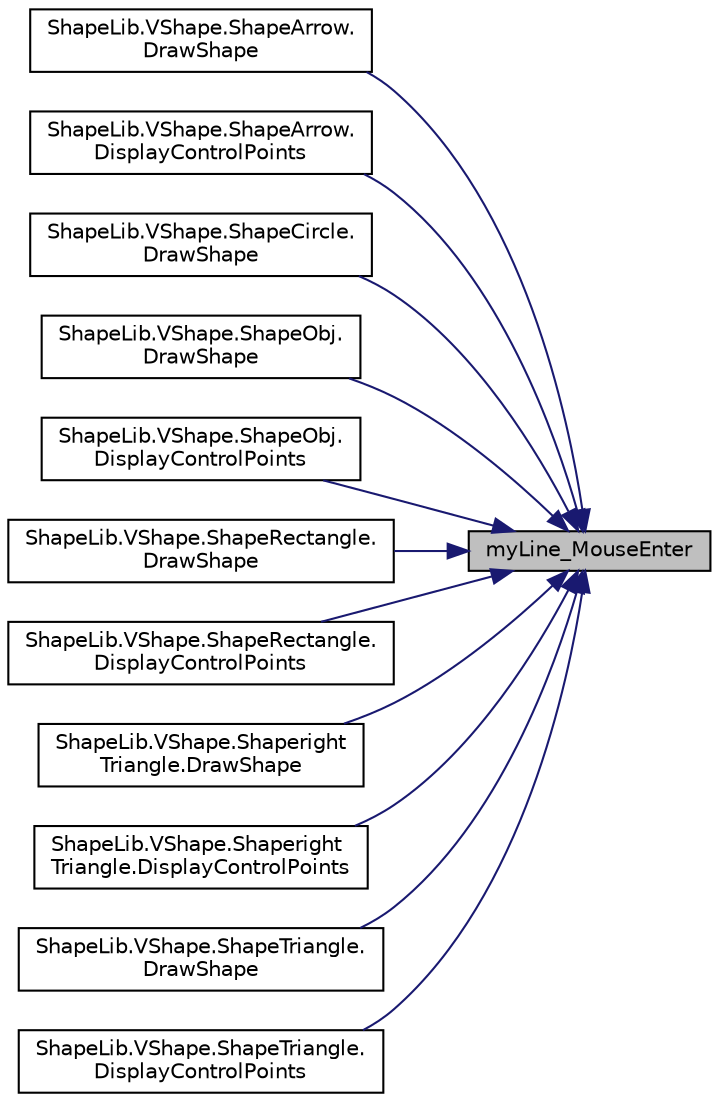 digraph "myLine_MouseEnter"
{
 // LATEX_PDF_SIZE
  edge [fontname="Helvetica",fontsize="10",labelfontname="Helvetica",labelfontsize="10"];
  node [fontname="Helvetica",fontsize="10",shape=record];
  rankdir="RL";
  Node34 [label="myLine_MouseEnter",height=0.2,width=0.4,color="black", fillcolor="grey75", style="filled", fontcolor="black",tooltip=" "];
  Node34 -> Node35 [dir="back",color="midnightblue",fontsize="10",style="solid",fontname="Helvetica"];
  Node35 [label="ShapeLib.VShape.ShapeArrow.\lDrawShape",height=0.2,width=0.4,color="black", fillcolor="white", style="filled",URL="$classShapeLib_1_1VShape_1_1ShapeArrow.html#af4dbd742b08c55e62c755ba28ce3e3e6",tooltip="依data 繪製,如果是第一次畫要新建shape, 更新的話只要更新最後一點"];
  Node34 -> Node36 [dir="back",color="midnightblue",fontsize="10",style="solid",fontname="Helvetica"];
  Node36 [label="ShapeLib.VShape.ShapeArrow.\lDisplayControlPoints",height=0.2,width=0.4,color="black", fillcolor="white", style="filled",URL="$classShapeLib_1_1VShape_1_1ShapeArrow.html#a909f144514c579da6aa24b64f4664ad4",tooltip=" "];
  Node34 -> Node37 [dir="back",color="midnightblue",fontsize="10",style="solid",fontname="Helvetica"];
  Node37 [label="ShapeLib.VShape.ShapeCircle.\lDrawShape",height=0.2,width=0.4,color="black", fillcolor="white", style="filled",URL="$classShapeLib_1_1VShape_1_1ShapeCircle.html#af4dbd742b08c55e62c755ba28ce3e3e6",tooltip="依data 繪製,如果是第一次畫要新建shape, 更新的話只要更新最後一點"];
  Node34 -> Node38 [dir="back",color="midnightblue",fontsize="10",style="solid",fontname="Helvetica"];
  Node38 [label="ShapeLib.VShape.ShapeObj.\lDrawShape",height=0.2,width=0.4,color="black", fillcolor="white", style="filled",URL="$classShapeLib_1_1VShape_1_1ShapeObj.html#aee20f6124b393f1239de189be326e1e7",tooltip="依data 繪製,如果是第一次畫要新建shape, 更新的話只要更新最後一點"];
  Node34 -> Node39 [dir="back",color="midnightblue",fontsize="10",style="solid",fontname="Helvetica"];
  Node39 [label="ShapeLib.VShape.ShapeObj.\lDisplayControlPoints",height=0.2,width=0.4,color="black", fillcolor="white", style="filled",URL="$classShapeLib_1_1VShape_1_1ShapeObj.html#abc02455708c35d87e388a6c4fb87a69b",tooltip=" "];
  Node34 -> Node40 [dir="back",color="midnightblue",fontsize="10",style="solid",fontname="Helvetica"];
  Node40 [label="ShapeLib.VShape.ShapeRectangle.\lDrawShape",height=0.2,width=0.4,color="black", fillcolor="white", style="filled",URL="$classShapeLib_1_1VShape_1_1ShapeRectangle.html#af4dbd742b08c55e62c755ba28ce3e3e6",tooltip="依data 繪製,如果是第一次畫要新建shape, 更新的話只要更新最後一點"];
  Node34 -> Node41 [dir="back",color="midnightblue",fontsize="10",style="solid",fontname="Helvetica"];
  Node41 [label="ShapeLib.VShape.ShapeRectangle.\lDisplayControlPoints",height=0.2,width=0.4,color="black", fillcolor="white", style="filled",URL="$classShapeLib_1_1VShape_1_1ShapeRectangle.html#a909f144514c579da6aa24b64f4664ad4",tooltip=" "];
  Node34 -> Node42 [dir="back",color="midnightblue",fontsize="10",style="solid",fontname="Helvetica"];
  Node42 [label="ShapeLib.VShape.Shaperight\lTriangle.DrawShape",height=0.2,width=0.4,color="black", fillcolor="white", style="filled",URL="$classShapeLib_1_1VShape_1_1ShaperightTriangle.html#af4dbd742b08c55e62c755ba28ce3e3e6",tooltip="依data 繪製,如果是第一次畫要新建shape, 更新的話只要更新最後一點"];
  Node34 -> Node43 [dir="back",color="midnightblue",fontsize="10",style="solid",fontname="Helvetica"];
  Node43 [label="ShapeLib.VShape.Shaperight\lTriangle.DisplayControlPoints",height=0.2,width=0.4,color="black", fillcolor="white", style="filled",URL="$classShapeLib_1_1VShape_1_1ShaperightTriangle.html#a909f144514c579da6aa24b64f4664ad4",tooltip=" "];
  Node34 -> Node44 [dir="back",color="midnightblue",fontsize="10",style="solid",fontname="Helvetica"];
  Node44 [label="ShapeLib.VShape.ShapeTriangle.\lDrawShape",height=0.2,width=0.4,color="black", fillcolor="white", style="filled",URL="$classShapeLib_1_1VShape_1_1ShapeTriangle.html#af4dbd742b08c55e62c755ba28ce3e3e6",tooltip="依data 繪製,如果是第一次畫要新建shape, 更新的話只要更新最後一點"];
  Node34 -> Node45 [dir="back",color="midnightblue",fontsize="10",style="solid",fontname="Helvetica"];
  Node45 [label="ShapeLib.VShape.ShapeTriangle.\lDisplayControlPoints",height=0.2,width=0.4,color="black", fillcolor="white", style="filled",URL="$classShapeLib_1_1VShape_1_1ShapeTriangle.html#a909f144514c579da6aa24b64f4664ad4",tooltip=" "];
}
